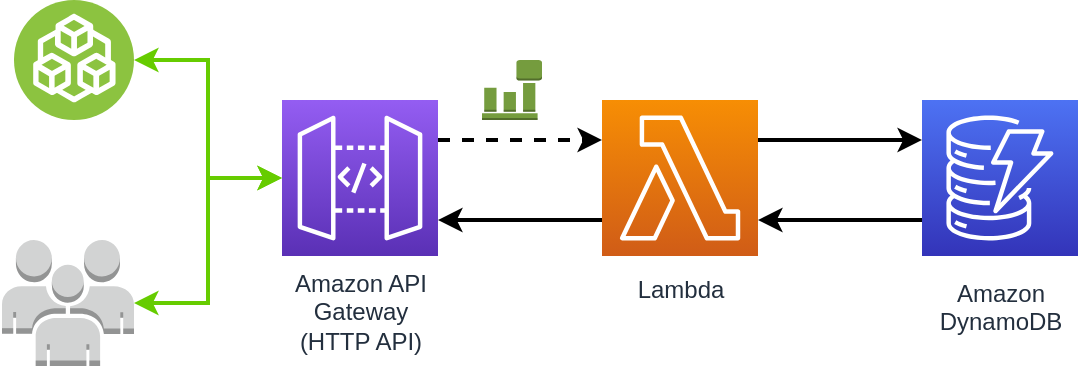 <mxfile version="14.7.6" type="device"><diagram id="Ht1M8jgEwFfnCIfOTk4-" name="Page-1"><mxGraphModel dx="1402" dy="1792" grid="0" gridSize="10" guides="1" tooltips="1" connect="1" arrows="1" fold="1" page="1" pageScale="1" pageWidth="1169" pageHeight="827" math="0" shadow="0"><root><mxCell id="0"/><mxCell id="1" parent="0"/><mxCell id="-J2g9JNlyMTVgG2B76xe-2" style="edgeStyle=orthogonalEdgeStyle;rounded=0;orthogonalLoop=1;jettySize=auto;html=1;strokeWidth=2;" parent="1" source="UEzPUAAOIrF-is8g5C7q-113" target="UEzPUAAOIrF-is8g5C7q-119" edge="1"><mxGeometry relative="1" as="geometry"><Array as="points"><mxPoint x="710" y="392"/><mxPoint x="710" y="392"/></Array></mxGeometry></mxCell><mxCell id="-J2g9JNlyMTVgG2B76xe-4" style="edgeStyle=orthogonalEdgeStyle;rounded=0;orthogonalLoop=1;jettySize=auto;html=1;strokeWidth=2;" parent="1" source="UEzPUAAOIrF-is8g5C7q-113" target="UEzPUAAOIrF-is8g5C7q-114" edge="1"><mxGeometry relative="1" as="geometry"><Array as="points"><mxPoint x="550" y="432"/><mxPoint x="550" y="432"/></Array></mxGeometry></mxCell><mxCell id="UEzPUAAOIrF-is8g5C7q-113" value="Lambda" style="outlineConnect=0;fontColor=#232F3E;gradientColor=#F78E04;gradientDirection=north;fillColor=#D05C17;strokeColor=#ffffff;dashed=0;verticalLabelPosition=bottom;verticalAlign=top;align=center;html=1;fontSize=12;fontStyle=0;aspect=fixed;shape=mxgraph.aws4.resourceIcon;resIcon=mxgraph.aws4.lambda;labelBackgroundColor=#ffffff;spacingTop=3;" parent="1" vertex="1"><mxGeometry x="590" y="372" width="78" height="78" as="geometry"/></mxCell><mxCell id="-J2g9JNlyMTVgG2B76xe-1" style="edgeStyle=orthogonalEdgeStyle;rounded=0;orthogonalLoop=1;jettySize=auto;html=1;dashed=1;strokeWidth=2;" parent="1" source="UEzPUAAOIrF-is8g5C7q-114" target="UEzPUAAOIrF-is8g5C7q-113" edge="1"><mxGeometry relative="1" as="geometry"><Array as="points"><mxPoint x="560" y="392"/><mxPoint x="560" y="392"/></Array></mxGeometry></mxCell><mxCell id="UEzPUAAOIrF-is8g5C7q-114" value="Amazon API&lt;br&gt;Gateway&lt;br&gt;(HTTP API)" style="outlineConnect=0;fontColor=#232F3E;gradientColor=#945DF2;gradientDirection=north;fillColor=#5A30B5;strokeColor=#ffffff;dashed=0;verticalLabelPosition=bottom;verticalAlign=top;align=center;html=1;fontSize=12;fontStyle=0;aspect=fixed;shape=mxgraph.aws4.resourceIcon;resIcon=mxgraph.aws4.api_gateway;labelBackgroundColor=#ffffff;" parent="1" vertex="1"><mxGeometry x="430" y="372" width="78" height="78" as="geometry"/></mxCell><mxCell id="-J2g9JNlyMTVgG2B76xe-3" style="edgeStyle=orthogonalEdgeStyle;rounded=0;orthogonalLoop=1;jettySize=auto;html=1;strokeWidth=2;" parent="1" source="UEzPUAAOIrF-is8g5C7q-119" target="UEzPUAAOIrF-is8g5C7q-113" edge="1"><mxGeometry relative="1" as="geometry"><Array as="points"><mxPoint x="710" y="432"/><mxPoint x="710" y="432"/></Array></mxGeometry></mxCell><mxCell id="UEzPUAAOIrF-is8g5C7q-119" value="Amazon&lt;br&gt;DynamoDB&lt;br&gt;" style="outlineConnect=0;fontColor=#232F3E;gradientColor=#4D72F3;gradientDirection=north;fillColor=#3334B9;strokeColor=#ffffff;dashed=0;verticalLabelPosition=bottom;verticalAlign=top;align=center;html=1;fontSize=12;fontStyle=0;aspect=fixed;shape=mxgraph.aws4.resourceIcon;resIcon=mxgraph.aws4.dynamodb;labelBackgroundColor=#ffffff;spacingTop=5;" parent="1" vertex="1"><mxGeometry x="750.0" y="372" width="78" height="78" as="geometry"/></mxCell><mxCell id="-J2g9JNlyMTVgG2B76xe-6" value="" style="outlineConnect=0;dashed=0;verticalLabelPosition=bottom;verticalAlign=top;align=center;html=1;shape=mxgraph.aws3.event_event_based;fillColor=#759C3E;gradientColor=none;" parent="1" vertex="1"><mxGeometry x="530" y="352" width="30" height="30" as="geometry"/></mxCell><mxCell id="-J2g9JNlyMTVgG2B76xe-11" style="edgeStyle=orthogonalEdgeStyle;rounded=0;orthogonalLoop=1;jettySize=auto;html=1;startArrow=classic;startFill=1;strokeColor=#66CC00;strokeWidth=2;" parent="1" source="-J2g9JNlyMTVgG2B76xe-8" target="UEzPUAAOIrF-is8g5C7q-114" edge="1"><mxGeometry relative="1" as="geometry"/></mxCell><mxCell id="-J2g9JNlyMTVgG2B76xe-8" value="" style="aspect=fixed;perimeter=ellipsePerimeter;html=1;align=center;shadow=0;dashed=0;fontColor=#4277BB;labelBackgroundColor=#ffffff;fontSize=12;spacingTop=3;image;image=img/lib/ibm/blockchain/existing_enterprise_systems.svg;" parent="1" vertex="1"><mxGeometry x="296" y="322" width="60" height="60" as="geometry"/></mxCell><mxCell id="-J2g9JNlyMTVgG2B76xe-10" style="edgeStyle=orthogonalEdgeStyle;rounded=0;orthogonalLoop=1;jettySize=auto;html=1;strokeWidth=2;startArrow=classic;startFill=1;strokeColor=#66CC00;" parent="1" source="-J2g9JNlyMTVgG2B76xe-9" target="UEzPUAAOIrF-is8g5C7q-114" edge="1"><mxGeometry relative="1" as="geometry"/></mxCell><mxCell id="-J2g9JNlyMTVgG2B76xe-9" value="" style="outlineConnect=0;dashed=0;verticalLabelPosition=bottom;verticalAlign=top;align=center;html=1;shape=mxgraph.aws3.users;fillColor=#D2D3D3;gradientColor=none;" parent="1" vertex="1"><mxGeometry x="290" y="442" width="66" height="63" as="geometry"/></mxCell></root></mxGraphModel></diagram></mxfile>